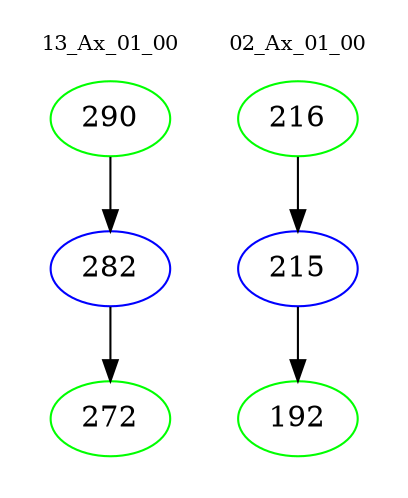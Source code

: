 digraph{
subgraph cluster_0 {
color = white
label = "13_Ax_01_00";
fontsize=10;
T0_290 [label="290", color="green"]
T0_290 -> T0_282 [color="black"]
T0_282 [label="282", color="blue"]
T0_282 -> T0_272 [color="black"]
T0_272 [label="272", color="green"]
}
subgraph cluster_1 {
color = white
label = "02_Ax_01_00";
fontsize=10;
T1_216 [label="216", color="green"]
T1_216 -> T1_215 [color="black"]
T1_215 [label="215", color="blue"]
T1_215 -> T1_192 [color="black"]
T1_192 [label="192", color="green"]
}
}
